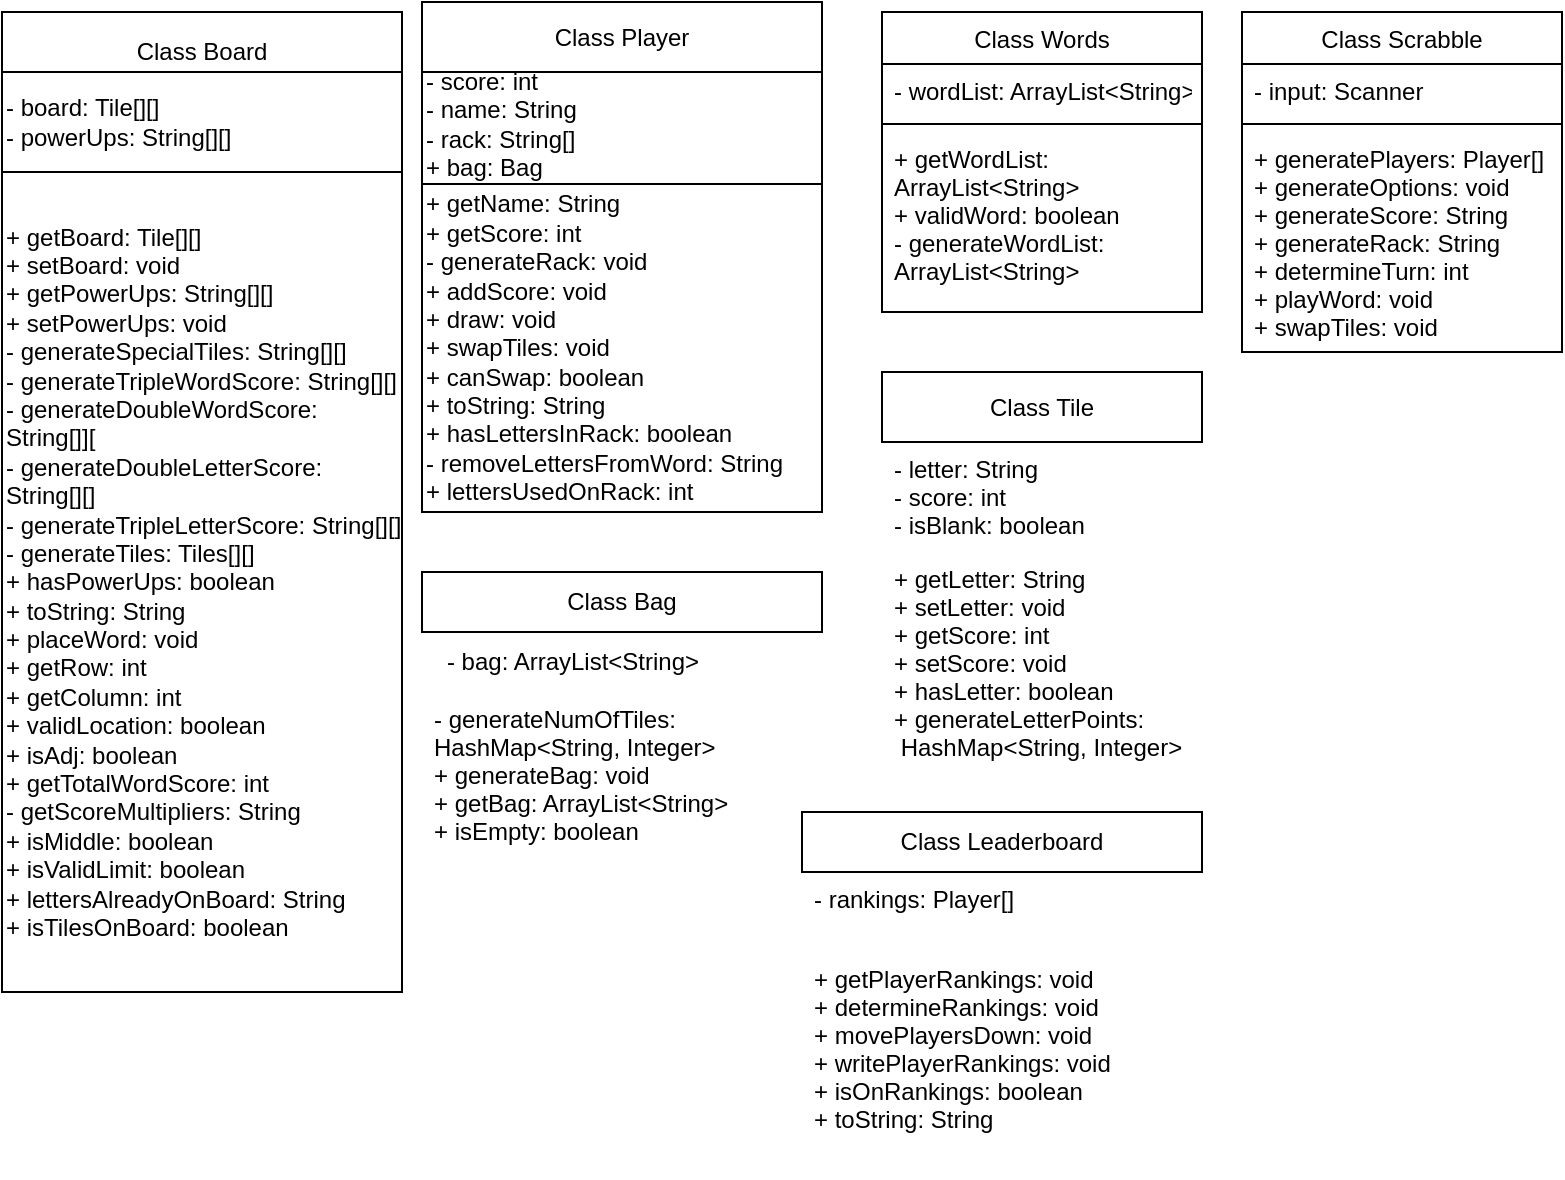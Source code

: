 <mxfile version="20.8.4" type="github">
  <diagram id="fjduiyEsUoglJkwSL5bM" name="Page-1">
    <mxGraphModel dx="954" dy="590" grid="1" gridSize="10" guides="1" tooltips="1" connect="1" arrows="1" fold="1" page="1" pageScale="1" pageWidth="850" pageHeight="1100" math="0" shadow="0">
      <root>
        <mxCell id="0" />
        <mxCell id="1" parent="0" />
        <mxCell id="5mzAjSZ-VB4Hq1nsovqo-7" value="" style="edgeStyle=orthogonalEdgeStyle;rounded=0;orthogonalLoop=1;jettySize=auto;html=1;" parent="1" source="5mzAjSZ-VB4Hq1nsovqo-1" target="5mzAjSZ-VB4Hq1nsovqo-6" edge="1">
          <mxGeometry relative="1" as="geometry" />
        </mxCell>
        <mxCell id="5mzAjSZ-VB4Hq1nsovqo-1" value="Class Player" style="rounded=0;whiteSpace=wrap;html=1;" parent="1" vertex="1">
          <mxGeometry x="250" y="35" width="200" height="35" as="geometry" />
        </mxCell>
        <mxCell id="5mzAjSZ-VB4Hq1nsovqo-9" value="" style="edgeStyle=orthogonalEdgeStyle;rounded=0;orthogonalLoop=1;jettySize=auto;html=1;" parent="1" edge="1">
          <mxGeometry relative="1" as="geometry">
            <mxPoint x="475" y="70" as="sourcePoint" />
            <mxPoint x="475" y="70" as="targetPoint" />
          </mxGeometry>
        </mxCell>
        <mxCell id="5mzAjSZ-VB4Hq1nsovqo-11" value="" style="edgeStyle=orthogonalEdgeStyle;rounded=0;orthogonalLoop=1;jettySize=auto;html=1;" parent="1" edge="1">
          <mxGeometry relative="1" as="geometry">
            <mxPoint x="640" y="75" as="sourcePoint" />
            <mxPoint x="640" y="75" as="targetPoint" />
          </mxGeometry>
        </mxCell>
        <mxCell id="5mzAjSZ-VB4Hq1nsovqo-15" value="" style="edgeStyle=orthogonalEdgeStyle;rounded=0;orthogonalLoop=1;jettySize=auto;html=1;" parent="1" source="5mzAjSZ-VB4Hq1nsovqo-6" target="5mzAjSZ-VB4Hq1nsovqo-14" edge="1">
          <mxGeometry relative="1" as="geometry" />
        </mxCell>
        <mxCell id="5mzAjSZ-VB4Hq1nsovqo-6" value="" style="rounded=0;whiteSpace=wrap;html=1;" parent="1" vertex="1">
          <mxGeometry x="250" y="70" width="200" height="60" as="geometry" />
        </mxCell>
        <mxCell id="5mzAjSZ-VB4Hq1nsovqo-17" value="" style="edgeStyle=orthogonalEdgeStyle;rounded=0;orthogonalLoop=1;jettySize=auto;html=1;" parent="1" edge="1">
          <mxGeometry relative="1" as="geometry">
            <mxPoint x="475" y="105" as="targetPoint" />
            <mxPoint x="475" y="105" as="sourcePoint" />
          </mxGeometry>
        </mxCell>
        <mxCell id="5mzAjSZ-VB4Hq1nsovqo-19" value="" style="edgeStyle=orthogonalEdgeStyle;rounded=0;orthogonalLoop=1;jettySize=auto;html=1;" parent="1" edge="1">
          <mxGeometry relative="1" as="geometry">
            <mxPoint x="640" y="110" as="sourcePoint" />
            <mxPoint x="640" y="110" as="targetPoint" />
          </mxGeometry>
        </mxCell>
        <mxCell id="5mzAjSZ-VB4Hq1nsovqo-14" value="+ getName: String&lt;br&gt;+ getScore: int&lt;br&gt;- generateRack: void&lt;br&gt;+ addScore: void&lt;br&gt;+ draw: void&lt;br&gt;+ swapTiles: void&lt;br&gt;+ canSwap: boolean&lt;br&gt;+ toString: String&lt;br&gt;+ hasLettersInRack: boolean&lt;br&gt;- removeLettersFromWord: String&lt;br&gt;+ lettersUsedOnRack: int" style="rounded=0;whiteSpace=wrap;html=1;align=left;" parent="1" vertex="1">
          <mxGeometry x="250" y="126" width="200" height="164" as="geometry" />
        </mxCell>
        <mxCell id="5mzAjSZ-VB4Hq1nsovqo-21" value="Class Board" style="rounded=0;whiteSpace=wrap;html=1;" parent="1" vertex="1">
          <mxGeometry x="40" y="40" width="200" height="40" as="geometry" />
        </mxCell>
        <mxCell id="bkdTAchEg8r-xzrMOhbY-10" value="" style="edgeStyle=orthogonalEdgeStyle;rounded=0;orthogonalLoop=1;jettySize=auto;html=1;" parent="1" source="5mzAjSZ-VB4Hq1nsovqo-24" edge="1">
          <mxGeometry relative="1" as="geometry">
            <mxPoint x="150" y="112.5" as="targetPoint" />
          </mxGeometry>
        </mxCell>
        <mxCell id="5mzAjSZ-VB4Hq1nsovqo-24" value="- board: Tile[][]&lt;br&gt;- powerUps: String[][]" style="rounded=0;whiteSpace=wrap;html=1;align=left;" parent="1" vertex="1">
          <mxGeometry x="40" y="70" width="200" height="50" as="geometry" />
        </mxCell>
        <mxCell id="bkdTAchEg8r-xzrMOhbY-9" value="+ getBoard: Tile[][]&lt;br&gt;+ setBoard: void&lt;br&gt;+ getPowerUps: String[][]&lt;br&gt;+ setPowerUps: void&lt;br&gt;- generateSpecialTiles: String[][]&lt;br&gt;- generateTripleWordScore: String[][]&lt;br&gt;- generateDoubleWordScore: String[]][&lt;br&gt;- generateDoubleLetterScore: String[][]&lt;br&gt;- generateTripleLetterScore: String[][]&lt;br&gt;- generateTiles: Tiles[][]&lt;br&gt;+ hasPowerUps: boolean&lt;br&gt;+ toString: String&lt;br&gt;+ placeWord: void&lt;br&gt;+ getRow: int&lt;br&gt;+ getColumn: int&lt;br&gt;+ validLocation: boolean&lt;br&gt;+ isAdj: boolean&lt;br&gt;+ getTotalWordScore: int&lt;br&gt;- getScoreMultipliers: String&lt;br&gt;+ isMiddle: boolean&lt;br&gt;+ isValidLimit: boolean&lt;br&gt;+ lettersAlreadyOnBoard: String&lt;br&gt;+ isTilesOnBoard: boolean" style="rounded=0;whiteSpace=wrap;html=1;align=left;" parent="1" vertex="1">
          <mxGeometry x="40" y="120" width="200" height="410" as="geometry" />
        </mxCell>
        <mxCell id="bkdTAchEg8r-xzrMOhbY-11" value="- score: int&lt;br&gt;- name: String&lt;br&gt;- rack: String[]&lt;br&gt;+ bag: Bag&lt;br&gt;&lt;div style=&quot;&quot;&gt;&lt;/div&gt;" style="text;html=1;strokeColor=none;fillColor=none;align=left;verticalAlign=middle;whiteSpace=wrap;rounded=0;" parent="1" vertex="1">
          <mxGeometry x="250" y="72.5" width="200" height="47.5" as="geometry" />
        </mxCell>
        <mxCell id="bkdTAchEg8r-xzrMOhbY-16" value="Class Words" style="swimlane;fontStyle=0;align=center;verticalAlign=top;childLayout=stackLayout;horizontal=1;startSize=26;horizontalStack=0;resizeParent=1;resizeParentMax=0;resizeLast=0;collapsible=1;marginBottom=0;" parent="1" vertex="1">
          <mxGeometry x="480" y="40" width="160" height="150" as="geometry" />
        </mxCell>
        <mxCell id="bkdTAchEg8r-xzrMOhbY-17" value="- wordList: ArrayList&lt;String&gt;" style="text;strokeColor=none;fillColor=none;align=left;verticalAlign=top;spacingLeft=4;spacingRight=4;overflow=hidden;rotatable=0;points=[[0,0.5],[1,0.5]];portConstraint=eastwest;" parent="bkdTAchEg8r-xzrMOhbY-16" vertex="1">
          <mxGeometry y="26" width="160" height="26" as="geometry" />
        </mxCell>
        <mxCell id="bkdTAchEg8r-xzrMOhbY-18" value="" style="line;strokeWidth=1;fillColor=none;align=left;verticalAlign=middle;spacingTop=-1;spacingLeft=3;spacingRight=3;rotatable=0;labelPosition=right;points=[];portConstraint=eastwest;strokeColor=inherit;" parent="bkdTAchEg8r-xzrMOhbY-16" vertex="1">
          <mxGeometry y="52" width="160" height="8" as="geometry" />
        </mxCell>
        <mxCell id="bkdTAchEg8r-xzrMOhbY-19" value="+ getWordList: &#xa;ArrayList&lt;String&gt;&#xa;+ validWord: boolean&#xa;- generateWordList: &#xa;ArrayList&lt;String&gt;&#xa;" style="text;strokeColor=none;fillColor=none;align=left;verticalAlign=top;spacingLeft=4;spacingRight=4;overflow=hidden;rotatable=0;points=[[0,0.5],[1,0.5]];portConstraint=eastwest;" parent="bkdTAchEg8r-xzrMOhbY-16" vertex="1">
          <mxGeometry y="60" width="160" height="90" as="geometry" />
        </mxCell>
        <mxCell id="bkdTAchEg8r-xzrMOhbY-20" value="Class Scrabble" style="swimlane;fontStyle=0;align=center;verticalAlign=top;childLayout=stackLayout;horizontal=1;startSize=26;horizontalStack=0;resizeParent=1;resizeParentMax=0;resizeLast=0;collapsible=1;marginBottom=0;" parent="1" vertex="1">
          <mxGeometry x="660" y="40" width="160" height="170" as="geometry" />
        </mxCell>
        <mxCell id="bkdTAchEg8r-xzrMOhbY-21" value="- input: Scanner" style="text;strokeColor=none;fillColor=none;align=left;verticalAlign=top;spacingLeft=4;spacingRight=4;overflow=hidden;rotatable=0;points=[[0,0.5],[1,0.5]];portConstraint=eastwest;" parent="bkdTAchEg8r-xzrMOhbY-20" vertex="1">
          <mxGeometry y="26" width="160" height="26" as="geometry" />
        </mxCell>
        <mxCell id="bkdTAchEg8r-xzrMOhbY-22" value="" style="line;strokeWidth=1;fillColor=none;align=left;verticalAlign=middle;spacingTop=-1;spacingLeft=3;spacingRight=3;rotatable=0;labelPosition=right;points=[];portConstraint=eastwest;strokeColor=inherit;" parent="bkdTAchEg8r-xzrMOhbY-20" vertex="1">
          <mxGeometry y="52" width="160" height="8" as="geometry" />
        </mxCell>
        <mxCell id="bkdTAchEg8r-xzrMOhbY-23" value="+ generatePlayers: Player[]&#xa;+ generateOptions: void&#xa;+ generateScore: String&#xa;+ generateRack: String&#xa;+ determineTurn: int&#xa;+ playWord: void&#xa;+ swapTiles: void&#xa;" style="text;strokeColor=none;fillColor=none;align=left;verticalAlign=top;spacingLeft=4;spacingRight=4;overflow=hidden;rotatable=0;points=[[0,0.5],[1,0.5]];portConstraint=eastwest;" parent="bkdTAchEg8r-xzrMOhbY-20" vertex="1">
          <mxGeometry y="60" width="160" height="110" as="geometry" />
        </mxCell>
        <mxCell id="M8-9OSdSLk0mP-j3o4Zt-1" value="Class Tile" style="rounded=0;whiteSpace=wrap;html=1;" parent="1" vertex="1">
          <mxGeometry x="480" y="220" width="160" height="35" as="geometry" />
        </mxCell>
        <mxCell id="M8-9OSdSLk0mP-j3o4Zt-2" value="Class Bag" style="rounded=0;whiteSpace=wrap;html=1;" parent="1" vertex="1">
          <mxGeometry x="250" y="320" width="200" height="30" as="geometry" />
        </mxCell>
        <mxCell id="M8-9OSdSLk0mP-j3o4Zt-4" value="- letter: String&#xa;- score: int&#xa;- isBlank: boolean" style="text;strokeColor=none;fillColor=none;align=left;verticalAlign=top;spacingLeft=4;spacingRight=4;overflow=hidden;rotatable=0;points=[[0,0.5],[1,0.5]];portConstraint=eastwest;" parent="1" vertex="1">
          <mxGeometry x="480" y="255" width="160" height="55" as="geometry" />
        </mxCell>
        <mxCell id="M8-9OSdSLk0mP-j3o4Zt-7" value="+ getLetter: String&#xa;+ setLetter: void&#xa;+ getScore: int&#xa;+ setScore: void&#xa;+ hasLetter: boolean&#xa;+ generateLetterPoints:&#xa; HashMap&lt;String, Integer&gt;&#xa;" style="text;strokeColor=none;fillColor=none;align=left;verticalAlign=top;spacingLeft=4;spacingRight=4;overflow=hidden;rotatable=0;points=[[0,0.5],[1,0.5]];portConstraint=eastwest;" parent="1" vertex="1">
          <mxGeometry x="480" y="310" width="160" height="120" as="geometry" />
        </mxCell>
        <mxCell id="M8-9OSdSLk0mP-j3o4Zt-8" value="- generateNumOfTiles:&#xa;HashMap&lt;String, Integer&gt;&#xa;+ generateBag: void&#xa;+ getBag: ArrayList&lt;String&gt;&#xa;+ isEmpty: boolean" style="text;strokeColor=none;fillColor=none;align=left;verticalAlign=top;spacingLeft=4;spacingRight=4;overflow=hidden;rotatable=0;points=[[0,0.5],[1,0.5]];portConstraint=eastwest;" parent="1" vertex="1">
          <mxGeometry x="250" y="380" width="200" height="100" as="geometry" />
        </mxCell>
        <mxCell id="M8-9OSdSLk0mP-j3o4Zt-9" value="&lt;span style=&quot;text-align: left;&quot;&gt;- bag: ArrayList&amp;lt;String&amp;gt;&lt;/span&gt;" style="text;html=1;align=center;verticalAlign=middle;resizable=0;points=[];autosize=1;strokeColor=none;fillColor=none;" parent="1" vertex="1">
          <mxGeometry x="250" y="350" width="150" height="30" as="geometry" />
        </mxCell>
        <mxCell id="ey5GYdJYdH_91aJq2ZKi-1" value="Class Leaderboard" style="rounded=0;whiteSpace=wrap;html=1;" vertex="1" parent="1">
          <mxGeometry x="440" y="440" width="200" height="30" as="geometry" />
        </mxCell>
        <mxCell id="ey5GYdJYdH_91aJq2ZKi-2" value="- rankings: Player[]" style="text;strokeColor=none;fillColor=none;align=left;verticalAlign=top;spacingLeft=4;spacingRight=4;overflow=hidden;rotatable=0;points=[[0,0.5],[1,0.5]];portConstraint=eastwest;" vertex="1" parent="1">
          <mxGeometry x="440" y="470" width="200" height="30" as="geometry" />
        </mxCell>
        <mxCell id="ey5GYdJYdH_91aJq2ZKi-3" value="+ getPlayerRankings: void&#xa;+ determineRankings: void&#xa;+ movePlayersDown: void&#xa;+ writePlayerRankings: void&#xa;+ isOnRankings: boolean&#xa;+ toString: String" style="text;strokeColor=none;fillColor=none;align=left;verticalAlign=top;spacingLeft=4;spacingRight=4;overflow=hidden;rotatable=0;points=[[0,0.5],[1,0.5]];portConstraint=eastwest;" vertex="1" parent="1">
          <mxGeometry x="440" y="510" width="200" height="110" as="geometry" />
        </mxCell>
      </root>
    </mxGraphModel>
  </diagram>
</mxfile>
